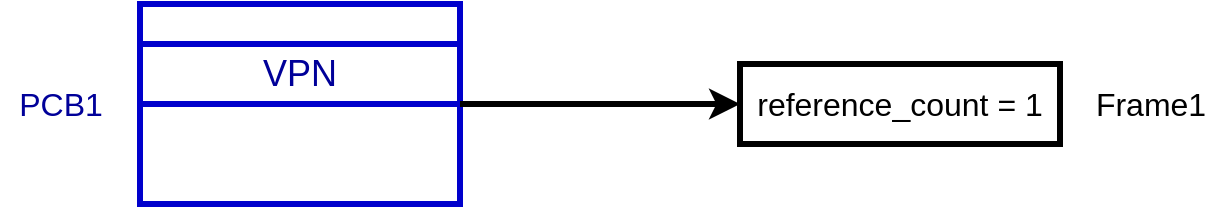 <mxfile>
    <diagram id="hxa_sSl99MM0FHEDy-J5" name="CoW-before">
        <mxGraphModel dx="812" dy="724" grid="1" gridSize="10" guides="1" tooltips="1" connect="1" arrows="1" fold="1" page="1" pageScale="1" pageWidth="827" pageHeight="1169" math="0" shadow="0">
            <root>
                <mxCell id="A_WuFeDLpOZQbWgR5UdR-0"/>
                <mxCell id="A_WuFeDLpOZQbWgR5UdR-1" parent="A_WuFeDLpOZQbWgR5UdR-0"/>
                <mxCell id="P4RkxOShtMUyrI7WZrWY-0" value="&lt;font style=&quot;font-size: 16px&quot;&gt;reference_count = 1&lt;/font&gt;" style="rounded=0;whiteSpace=wrap;html=1;strokeColor=default;strokeWidth=3;" vertex="1" parent="A_WuFeDLpOZQbWgR5UdR-1">
                    <mxGeometry x="400" y="80" width="160" height="40" as="geometry"/>
                </mxCell>
                <mxCell id="P4RkxOShtMUyrI7WZrWY-1" value="" style="group;strokeColor=none;fillColor=none;strokeWidth=3;" vertex="1" connectable="0" parent="A_WuFeDLpOZQbWgR5UdR-1">
                    <mxGeometry x="30" y="50" width="230" height="100" as="geometry"/>
                </mxCell>
                <mxCell id="P4RkxOShtMUyrI7WZrWY-2" value="" style="group;strokeColor=#0000CC;strokeWidth=3;" vertex="1" connectable="0" parent="P4RkxOShtMUyrI7WZrWY-1">
                    <mxGeometry x="70" width="160" height="100" as="geometry"/>
                </mxCell>
                <mxCell id="P4RkxOShtMUyrI7WZrWY-3" value="" style="rounded=0;whiteSpace=wrap;html=1;strokeColor=#0000CC;strokeWidth=3;" vertex="1" parent="P4RkxOShtMUyrI7WZrWY-2">
                    <mxGeometry width="160" height="100" as="geometry"/>
                </mxCell>
                <mxCell id="P4RkxOShtMUyrI7WZrWY-4" value="&lt;font style=&quot;font-size: 18px&quot; color=&quot;#000099&quot;&gt;VPN&lt;/font&gt;" style="rounded=0;whiteSpace=wrap;html=1;strokeColor=#0000CC;strokeWidth=3;" vertex="1" parent="P4RkxOShtMUyrI7WZrWY-2">
                    <mxGeometry y="20" width="160" height="30" as="geometry"/>
                </mxCell>
                <mxCell id="P4RkxOShtMUyrI7WZrWY-5" value="&lt;font color=&quot;#000099&quot;&gt;PCB1&lt;/font&gt;" style="text;html=1;align=center;verticalAlign=middle;resizable=0;points=[];autosize=1;strokeColor=none;fillColor=none;fontSize=16;strokeWidth=3;" vertex="1" parent="P4RkxOShtMUyrI7WZrWY-1">
                    <mxGeometry y="40" width="60" height="20" as="geometry"/>
                </mxCell>
                <mxCell id="P4RkxOShtMUyrI7WZrWY-6" value="" style="endArrow=classic;html=1;fontSize=16;exitX=1;exitY=1;exitDx=0;exitDy=0;entryX=0;entryY=0.5;entryDx=0;entryDy=0;strokeWidth=3;" edge="1" parent="A_WuFeDLpOZQbWgR5UdR-1" source="P4RkxOShtMUyrI7WZrWY-4" target="P4RkxOShtMUyrI7WZrWY-0">
                    <mxGeometry width="50" height="50" relative="1" as="geometry">
                        <mxPoint x="310" y="210" as="sourcePoint"/>
                        <mxPoint x="360" y="160" as="targetPoint"/>
                    </mxGeometry>
                </mxCell>
                <mxCell id="P4RkxOShtMUyrI7WZrWY-7" value="Frame1" style="text;html=1;align=center;verticalAlign=middle;resizable=0;points=[];autosize=1;strokeColor=none;fillColor=none;fontSize=16;strokeWidth=3;" vertex="1" parent="A_WuFeDLpOZQbWgR5UdR-1">
                    <mxGeometry x="570" y="90" width="70" height="20" as="geometry"/>
                </mxCell>
            </root>
        </mxGraphModel>
    </diagram>
    <diagram id="Rp2z2O1JbophbPsTWGs4" name="CoW-fork">
        <mxGraphModel dx="690" dy="615" grid="1" gridSize="10" guides="1" tooltips="1" connect="1" arrows="1" fold="1" page="1" pageScale="1" pageWidth="827" pageHeight="1169" math="0" shadow="0">
            <root>
                <mxCell id="88V2DEHkRObjw6I2kqsk-0"/>
                <mxCell id="88V2DEHkRObjw6I2kqsk-1" parent="88V2DEHkRObjw6I2kqsk-0"/>
                <mxCell id="Ans5W_2tBRrNHOHg6P27-0" value="" style="group;strokeColor=none;fillColor=none;strokeWidth=3;" vertex="1" connectable="0" parent="88V2DEHkRObjw6I2kqsk-1">
                    <mxGeometry x="30" y="210" width="230" height="100" as="geometry"/>
                </mxCell>
                <mxCell id="Ans5W_2tBRrNHOHg6P27-1" value="" style="group;strokeColor=#000099;strokeWidth=3;" vertex="1" connectable="0" parent="Ans5W_2tBRrNHOHg6P27-0">
                    <mxGeometry x="70" width="160" height="100" as="geometry"/>
                </mxCell>
                <mxCell id="Ans5W_2tBRrNHOHg6P27-2" value="" style="rounded=0;whiteSpace=wrap;html=1;strokeColor=#000099;strokeWidth=3;" vertex="1" parent="Ans5W_2tBRrNHOHg6P27-1">
                    <mxGeometry width="160" height="100" as="geometry"/>
                </mxCell>
                <mxCell id="Ans5W_2tBRrNHOHg6P27-3" value="&lt;font style=&quot;font-size: 18px&quot; color=&quot;#000099&quot;&gt;VPN&lt;/font&gt;" style="rounded=0;whiteSpace=wrap;html=1;strokeColor=#000099;strokeWidth=3;" vertex="1" parent="Ans5W_2tBRrNHOHg6P27-1">
                    <mxGeometry y="20" width="160" height="30" as="geometry"/>
                </mxCell>
                <mxCell id="Ans5W_2tBRrNHOHg6P27-4" value="&lt;font color=&quot;#000099&quot;&gt;PCB1&lt;/font&gt;" style="text;html=1;align=center;verticalAlign=middle;resizable=0;points=[];autosize=1;strokeColor=none;fillColor=none;fontSize=16;strokeWidth=3;" vertex="1" parent="Ans5W_2tBRrNHOHg6P27-0">
                    <mxGeometry y="40" width="60" height="20" as="geometry"/>
                </mxCell>
                <mxCell id="Ans5W_2tBRrNHOHg6P27-5" value="" style="group;strokeWidth=3;" vertex="1" connectable="0" parent="88V2DEHkRObjw6I2kqsk-1">
                    <mxGeometry x="30" y="340" width="230" height="100" as="geometry"/>
                </mxCell>
                <mxCell id="Ans5W_2tBRrNHOHg6P27-6" value="" style="rounded=0;whiteSpace=wrap;html=1;strokeColor=#006633;strokeWidth=3;" vertex="1" parent="Ans5W_2tBRrNHOHg6P27-5">
                    <mxGeometry x="70" width="160" height="100" as="geometry"/>
                </mxCell>
                <mxCell id="Ans5W_2tBRrNHOHg6P27-7" value="&lt;font color=&quot;#006633&quot;&gt;PCB2&lt;/font&gt;" style="text;html=1;align=center;verticalAlign=middle;resizable=0;points=[];autosize=1;strokeColor=none;fillColor=none;fontSize=16;strokeWidth=3;" vertex="1" parent="Ans5W_2tBRrNHOHg6P27-5">
                    <mxGeometry y="40" width="60" height="20" as="geometry"/>
                </mxCell>
                <mxCell id="Ans5W_2tBRrNHOHg6P27-8" value="&lt;font style=&quot;font-size: 18px&quot; color=&quot;#006633&quot;&gt;VPN&lt;/font&gt;" style="rounded=0;whiteSpace=wrap;html=1;strokeColor=#006633;strokeWidth=3;" vertex="1" parent="Ans5W_2tBRrNHOHg6P27-5">
                    <mxGeometry x="70" y="20" width="160" height="30" as="geometry"/>
                </mxCell>
                <mxCell id="Ans5W_2tBRrNHOHg6P27-9" value="&lt;font style=&quot;font-size: 16px&quot;&gt;reference_count = 2&lt;/font&gt;" style="rounded=0;whiteSpace=wrap;html=1;strokeColor=#000099;strokeWidth=3;" vertex="1" parent="88V2DEHkRObjw6I2kqsk-1">
                    <mxGeometry x="400" y="300" width="160" height="40" as="geometry"/>
                </mxCell>
                <mxCell id="Ans5W_2tBRrNHOHg6P27-10" value="" style="endArrow=classic;html=1;fontSize=16;exitX=1;exitY=1;exitDx=0;exitDy=0;entryX=0;entryY=0.5;entryDx=0;entryDy=0;strokeWidth=3;" edge="1" parent="88V2DEHkRObjw6I2kqsk-1" source="Ans5W_2tBRrNHOHg6P27-3" target="Ans5W_2tBRrNHOHg6P27-9">
                    <mxGeometry width="50" height="50" relative="1" as="geometry">
                        <mxPoint x="270" y="110" as="sourcePoint"/>
                        <mxPoint x="410" y="110" as="targetPoint"/>
                    </mxGeometry>
                </mxCell>
                <mxCell id="Ans5W_2tBRrNHOHg6P27-11" value="" style="endArrow=classic;html=1;fontSize=16;exitX=1;exitY=0.5;exitDx=0;exitDy=0;entryX=0;entryY=0.75;entryDx=0;entryDy=0;strokeWidth=3;" edge="1" parent="88V2DEHkRObjw6I2kqsk-1" source="Ans5W_2tBRrNHOHg6P27-6" target="Ans5W_2tBRrNHOHg6P27-9">
                    <mxGeometry width="50" height="50" relative="1" as="geometry">
                        <mxPoint x="270" y="270" as="sourcePoint"/>
                        <mxPoint x="410" y="330" as="targetPoint"/>
                    </mxGeometry>
                </mxCell>
                <mxCell id="Ans5W_2tBRrNHOHg6P27-12" value="Frame1" style="text;html=1;align=center;verticalAlign=middle;resizable=0;points=[];autosize=1;strokeColor=none;fillColor=none;fontSize=16;strokeWidth=3;" vertex="1" parent="88V2DEHkRObjw6I2kqsk-1">
                    <mxGeometry x="570" y="310" width="70" height="20" as="geometry"/>
                </mxCell>
                <mxCell id="Ans5W_2tBRrNHOHg6P27-13" value="&lt;font style=&quot;font-size: 16px&quot;&gt;reference_count = 2&lt;/font&gt;" style="rounded=0;whiteSpace=wrap;html=1;strokeColor=default;strokeWidth=3;" vertex="1" parent="88V2DEHkRObjw6I2kqsk-1">
                    <mxGeometry x="400" y="300" width="160" height="40" as="geometry"/>
                </mxCell>
            </root>
        </mxGraphModel>
    </diagram>
    <diagram id="5GdvO4pKYFo9QjEEiqIv" name="CoW-after">
        <mxGraphModel dx="1150" dy="1025" grid="1" gridSize="10" guides="1" tooltips="1" connect="1" arrows="1" fold="1" page="1" pageScale="1" pageWidth="827" pageHeight="1169" math="0" shadow="0">
            <root>
                <mxCell id="iI6DlpHm0xtAlpqIoiOo-0"/>
                <mxCell id="iI6DlpHm0xtAlpqIoiOo-1" parent="iI6DlpHm0xtAlpqIoiOo-0"/>
                <mxCell id="DgFqAxAnET6mvtvOUMZE-60" value="" style="group;strokeColor=none;fillColor=none;strokeWidth=3;" vertex="1" connectable="0" parent="iI6DlpHm0xtAlpqIoiOo-1">
                    <mxGeometry x="30" y="500" width="230" height="100" as="geometry"/>
                </mxCell>
                <mxCell id="DgFqAxAnET6mvtvOUMZE-61" value="" style="group;strokeColor=#000099;strokeWidth=3;" vertex="1" connectable="0" parent="DgFqAxAnET6mvtvOUMZE-60">
                    <mxGeometry x="70" width="160" height="100" as="geometry"/>
                </mxCell>
                <mxCell id="DgFqAxAnET6mvtvOUMZE-62" value="" style="rounded=0;whiteSpace=wrap;html=1;strokeColor=#000099;strokeWidth=3;" vertex="1" parent="DgFqAxAnET6mvtvOUMZE-61">
                    <mxGeometry width="160" height="100" as="geometry"/>
                </mxCell>
                <mxCell id="DgFqAxAnET6mvtvOUMZE-63" value="&lt;font style=&quot;font-size: 18px&quot; color=&quot;#000099&quot;&gt;VPN&lt;/font&gt;" style="rounded=0;whiteSpace=wrap;html=1;strokeColor=#000099;strokeWidth=3;" vertex="1" parent="DgFqAxAnET6mvtvOUMZE-61">
                    <mxGeometry y="20" width="160" height="30" as="geometry"/>
                </mxCell>
                <mxCell id="DgFqAxAnET6mvtvOUMZE-64" value="&lt;font color=&quot;#000099&quot;&gt;PCB1&lt;/font&gt;" style="text;html=1;align=center;verticalAlign=middle;resizable=0;points=[];autosize=1;strokeColor=none;fillColor=none;fontSize=16;strokeWidth=3;" vertex="1" parent="DgFqAxAnET6mvtvOUMZE-60">
                    <mxGeometry y="40" width="60" height="20" as="geometry"/>
                </mxCell>
                <mxCell id="DgFqAxAnET6mvtvOUMZE-65" value="" style="group;strokeWidth=3;" vertex="1" connectable="0" parent="iI6DlpHm0xtAlpqIoiOo-1">
                    <mxGeometry x="30" y="630" width="230" height="100" as="geometry"/>
                </mxCell>
                <mxCell id="DgFqAxAnET6mvtvOUMZE-66" value="" style="rounded=0;whiteSpace=wrap;html=1;strokeColor=#006633;strokeWidth=3;" vertex="1" parent="DgFqAxAnET6mvtvOUMZE-65">
                    <mxGeometry x="70" width="160" height="100" as="geometry"/>
                </mxCell>
                <mxCell id="DgFqAxAnET6mvtvOUMZE-67" value="&lt;font color=&quot;#006633&quot;&gt;PCB2&lt;/font&gt;" style="text;html=1;align=center;verticalAlign=middle;resizable=0;points=[];autosize=1;strokeColor=none;fillColor=none;fontSize=16;strokeWidth=3;" vertex="1" parent="DgFqAxAnET6mvtvOUMZE-65">
                    <mxGeometry y="40" width="60" height="20" as="geometry"/>
                </mxCell>
                <mxCell id="DgFqAxAnET6mvtvOUMZE-68" value="&lt;font style=&quot;font-size: 18px&quot; color=&quot;#006633&quot;&gt;VPN&lt;/font&gt;" style="rounded=0;whiteSpace=wrap;html=1;strokeColor=#006633;strokeWidth=3;" vertex="1" parent="DgFqAxAnET6mvtvOUMZE-65">
                    <mxGeometry x="70" y="20" width="160" height="30" as="geometry"/>
                </mxCell>
                <mxCell id="DgFqAxAnET6mvtvOUMZE-69" value="&lt;font style=&quot;font-size: 16px&quot;&gt;reference_count = 1&lt;/font&gt;" style="rounded=0;whiteSpace=wrap;html=1;strokeColor=#000099;strokeWidth=3;" vertex="1" parent="iI6DlpHm0xtAlpqIoiOo-1">
                    <mxGeometry x="400" y="530" width="160" height="40" as="geometry"/>
                </mxCell>
                <mxCell id="DgFqAxAnET6mvtvOUMZE-70" value="" style="endArrow=classic;html=1;fontSize=16;exitX=1;exitY=1;exitDx=0;exitDy=0;entryX=0;entryY=0.5;entryDx=0;entryDy=0;strokeWidth=3;" edge="1" source="DgFqAxAnET6mvtvOUMZE-63" target="DgFqAxAnET6mvtvOUMZE-69" parent="iI6DlpHm0xtAlpqIoiOo-1">
                    <mxGeometry width="50" height="50" relative="1" as="geometry">
                        <mxPoint x="270" y="400" as="sourcePoint"/>
                        <mxPoint x="410" y="400" as="targetPoint"/>
                    </mxGeometry>
                </mxCell>
                <mxCell id="DgFqAxAnET6mvtvOUMZE-71" value="" style="endArrow=classic;html=1;fontSize=16;exitX=1;exitY=0.5;exitDx=0;exitDy=0;entryX=0;entryY=0.5;entryDx=0;entryDy=0;strokeWidth=3;" edge="1" source="DgFqAxAnET6mvtvOUMZE-66" target="DgFqAxAnET6mvtvOUMZE-74" parent="iI6DlpHm0xtAlpqIoiOo-1">
                    <mxGeometry width="50" height="50" relative="1" as="geometry">
                        <mxPoint x="270" y="560" as="sourcePoint"/>
                        <mxPoint x="410" y="620" as="targetPoint"/>
                    </mxGeometry>
                </mxCell>
                <mxCell id="DgFqAxAnET6mvtvOUMZE-72" value="Frame1" style="text;html=1;align=center;verticalAlign=middle;resizable=0;points=[];autosize=1;strokeColor=none;fillColor=none;fontSize=16;strokeWidth=3;" vertex="1" parent="iI6DlpHm0xtAlpqIoiOo-1">
                    <mxGeometry x="560" y="540" width="70" height="20" as="geometry"/>
                </mxCell>
                <mxCell id="DgFqAxAnET6mvtvOUMZE-73" value="&lt;font style=&quot;font-size: 16px&quot;&gt;reference_count = 1&lt;/font&gt;" style="rounded=0;whiteSpace=wrap;html=1;strokeColor=#000099;strokeWidth=3;" vertex="1" parent="iI6DlpHm0xtAlpqIoiOo-1">
                    <mxGeometry x="400" y="530" width="160" height="40" as="geometry"/>
                </mxCell>
                <mxCell id="DgFqAxAnET6mvtvOUMZE-74" value="&lt;font style=&quot;font-size: 16px&quot;&gt;reference_count = 1&lt;/font&gt;" style="rounded=0;whiteSpace=wrap;html=1;strokeColor=#000099;strokeWidth=3;" vertex="1" parent="iI6DlpHm0xtAlpqIoiOo-1">
                    <mxGeometry x="400" y="660" width="160" height="40" as="geometry"/>
                </mxCell>
                <mxCell id="DgFqAxAnET6mvtvOUMZE-75" value="Frame2" style="text;html=1;align=center;verticalAlign=middle;resizable=0;points=[];autosize=1;strokeColor=none;fillColor=none;fontSize=16;strokeWidth=3;" vertex="1" parent="iI6DlpHm0xtAlpqIoiOo-1">
                    <mxGeometry x="560" y="670" width="70" height="20" as="geometry"/>
                </mxCell>
                <mxCell id="DgFqAxAnET6mvtvOUMZE-76" value="&lt;font style=&quot;font-size: 16px&quot;&gt;reference_count = 1&lt;/font&gt;" style="rounded=0;whiteSpace=wrap;html=1;strokeColor=#000099;strokeWidth=3;" vertex="1" parent="iI6DlpHm0xtAlpqIoiOo-1">
                    <mxGeometry x="400" y="530" width="160" height="40" as="geometry"/>
                </mxCell>
                <mxCell id="DgFqAxAnET6mvtvOUMZE-77" value="&lt;font style=&quot;font-size: 16px&quot;&gt;reference_count = 1&lt;/font&gt;" style="rounded=0;whiteSpace=wrap;html=1;strokeColor=#000099;strokeWidth=3;" vertex="1" parent="iI6DlpHm0xtAlpqIoiOo-1">
                    <mxGeometry x="400" y="660" width="160" height="40" as="geometry"/>
                </mxCell>
                <mxCell id="DgFqAxAnET6mvtvOUMZE-78" value="&lt;font style=&quot;font-size: 16px&quot;&gt;reference_count = 1&lt;/font&gt;" style="rounded=0;whiteSpace=wrap;html=1;strokeColor=default;strokeWidth=3;" vertex="1" parent="iI6DlpHm0xtAlpqIoiOo-1">
                    <mxGeometry x="400" y="530" width="160" height="40" as="geometry"/>
                </mxCell>
                <mxCell id="DgFqAxAnET6mvtvOUMZE-79" value="&lt;font style=&quot;font-size: 16px&quot;&gt;reference_count = 1&lt;/font&gt;" style="rounded=0;whiteSpace=wrap;html=1;strokeColor=default;strokeWidth=3;" vertex="1" parent="iI6DlpHm0xtAlpqIoiOo-1">
                    <mxGeometry x="400" y="660" width="160" height="40" as="geometry"/>
                </mxCell>
            </root>
        </mxGraphModel>
    </diagram>
    <diagram id="oh1pcEern-X16rOJq2qE" name="用户地址空间">
        <mxGraphModel dx="1374" dy="724" grid="1" gridSize="10" guides="1" tooltips="1" connect="1" arrows="1" fold="1" page="1" pageScale="1" pageWidth="827" pageHeight="1169" math="0" shadow="0">
            <root>
                <mxCell id="0"/>
                <mxCell id="1" parent="0"/>
                <mxCell id="2" value="" style="rounded=0;whiteSpace=wrap;html=1;fontFamily=Lucida Console;fontSize=16;fontStyle=1;strokeWidth=2;" parent="1" vertex="1">
                    <mxGeometry x="504" y="96" width="120" height="582" as="geometry"/>
                </mxCell>
                <mxCell id="3" value="Trampoline" style="rounded=0;whiteSpace=wrap;html=1;fontFamily=Lucida Console;fontSize=16;fontStyle=1;strokeWidth=2;" parent="1" vertex="1">
                    <mxGeometry x="504" y="96" width="120" height="60" as="geometry"/>
                </mxCell>
                <mxCell id="4" value="Trap Context" style="rounded=0;whiteSpace=wrap;html=1;fontFamily=Lucida Console;fontSize=16;fontStyle=1;strokeWidth=2;" parent="1" vertex="1">
                    <mxGeometry x="504" y="156" width="120" height="60" as="geometry"/>
                </mxCell>
                <mxCell id="5" value="tid=0" style="text;html=1;align=center;verticalAlign=middle;resizable=0;points=[];autosize=1;strokeColor=none;fillColor=none;fontSize=16;fontFamily=Lucida Console;fontStyle=1;strokeWidth=2;" parent="1" vertex="1">
                    <mxGeometry x="432" y="174" width="72" height="24" as="geometry"/>
                </mxCell>
                <mxCell id="6" value="2&lt;sup&gt;64&lt;/sup&gt;B" style="text;html=1;align=center;verticalAlign=middle;resizable=0;points=[];autosize=1;strokeColor=none;fillColor=none;fontSize=16;fontFamily=Lucida Console;fontStyle=1;strokeWidth=2;" parent="1" vertex="1">
                    <mxGeometry x="618" y="78" width="60" height="36" as="geometry"/>
                </mxCell>
                <mxCell id="7" value="Trap Context" style="rounded=0;whiteSpace=wrap;html=1;fontFamily=Lucida Console;fontSize=16;fontStyle=1;strokeWidth=2;" parent="1" vertex="1">
                    <mxGeometry x="504" y="216" width="120" height="60" as="geometry"/>
                </mxCell>
                <mxCell id="8" value="tid=1" style="text;html=1;align=center;verticalAlign=middle;resizable=0;points=[];autosize=1;strokeColor=none;fillColor=none;fontSize=16;fontFamily=Lucida Console;fontStyle=1;strokeWidth=2;" parent="1" vertex="1">
                    <mxGeometry x="432" y="234" width="72" height="24" as="geometry"/>
                </mxCell>
                <mxCell id="9" value=".&lt;br&gt;.&lt;br&gt;." style="text;html=1;align=center;verticalAlign=middle;resizable=0;points=[];autosize=1;strokeColor=none;fillColor=none;fontSize=16;fontFamily=Lucida Console;fontStyle=1;strokeWidth=2;" parent="1" vertex="1">
                    <mxGeometry x="552" y="276" width="24" height="60" as="geometry"/>
                </mxCell>
                <mxCell id="10" value="2&lt;sup&gt;64&lt;/sup&gt;B-256GB" style="text;html=1;align=center;verticalAlign=middle;resizable=0;points=[];autosize=1;strokeColor=none;fillColor=none;fontSize=16;fontFamily=Lucida Console;fontStyle=1;strokeWidth=2;" parent="1" vertex="1">
                    <mxGeometry x="618" y="660" width="120" height="36" as="geometry"/>
                </mxCell>
                <mxCell id="11" value="&lt;font style=&quot;font-size: 20px&quot;&gt;&lt;b&gt;HIGH 256GB&lt;/b&gt;&lt;/font&gt;" style="text;html=1;align=center;verticalAlign=middle;resizable=0;points=[];autosize=1;strokeColor=none;fillColor=none;" parent="1" vertex="1">
                    <mxGeometry x="499" y="56" width="130" height="20" as="geometry"/>
                </mxCell>
                <mxCell id="12" value="" style="rounded=0;whiteSpace=wrap;html=1;fontFamily=Lucida Console;fontSize=16;fontStyle=1;strokeWidth=2;" parent="1" vertex="1">
                    <mxGeometry x="96" y="96" width="120" height="588" as="geometry"/>
                </mxCell>
                <mxCell id="13" value=".text" style="rounded=0;whiteSpace=wrap;html=1;fontFamily=Lucida Console;fontSize=16;fontStyle=1;strokeWidth=2;" parent="1" vertex="1">
                    <mxGeometry x="96" y="648" width="120" height="36" as="geometry"/>
                </mxCell>
                <mxCell id="14" value=".rodata" style="rounded=0;whiteSpace=wrap;html=1;fontFamily=Lucida Console;fontSize=16;fontStyle=1;strokeWidth=2;" parent="1" vertex="1">
                    <mxGeometry x="96" y="612" width="120" height="36" as="geometry"/>
                </mxCell>
                <mxCell id="15" value=".data" style="rounded=0;whiteSpace=wrap;html=1;fontFamily=Lucida Console;fontSize=16;fontStyle=1;strokeWidth=2;" parent="1" vertex="1">
                    <mxGeometry x="96" y="576" width="120" height="36" as="geometry"/>
                </mxCell>
                <mxCell id="16" value=".bss" style="rounded=0;whiteSpace=wrap;html=1;fontFamily=Lucida Console;fontSize=16;fontStyle=1;strokeWidth=2;" parent="1" vertex="1">
                    <mxGeometry x="96" y="540" width="120" height="36" as="geometry"/>
                </mxCell>
                <mxCell id="17" value="heap" style="rounded=0;whiteSpace=wrap;html=1;fontFamily=Lucida Console;fontSize=16;fontStyle=1;strokeWidth=2;" parent="1" vertex="1">
                    <mxGeometry x="96" y="490" width="120" height="38" as="geometry"/>
                </mxCell>
                <mxCell id="18" value="" style="shape=flexArrow;endArrow=classic;html=1;rounded=0;fontFamily=Lucida Console;fontSize=16;exitX=0.5;exitY=0;exitDx=0;exitDy=0;fontStyle=1;strokeWidth=2;" parent="1" source="17" edge="1">
                    <mxGeometry width="50" height="50" relative="1" as="geometry">
                        <mxPoint x="144" y="422" as="sourcePoint"/>
                        <mxPoint x="156" y="440" as="targetPoint"/>
                    </mxGeometry>
                </mxCell>
                <mxCell id="19" value="mmap area" style="rounded=0;whiteSpace=wrap;html=1;fontFamily=Lucida Console;fontSize=16;fontStyle=1;strokeWidth=2;" parent="1" vertex="1">
                    <mxGeometry x="96" y="392" width="120" height="36" as="geometry"/>
                </mxCell>
                <mxCell id="20" value="" style="shape=flexArrow;endArrow=classic;html=1;rounded=0;fontFamily=Lucida Console;fontSize=16;exitX=0.5;exitY=0;exitDx=0;exitDy=0;fontStyle=1;strokeWidth=2;" parent="1" source="19" edge="1">
                    <mxGeometry width="50" height="50" relative="1" as="geometry">
                        <mxPoint x="155.57" y="380" as="sourcePoint"/>
                        <mxPoint x="156" y="342" as="targetPoint"/>
                    </mxGeometry>
                </mxCell>
                <mxCell id="21" value="stack" style="rounded=0;whiteSpace=wrap;html=1;fontFamily=Lucida Console;fontSize=16;fontStyle=1;strokeWidth=2;" parent="1" vertex="1">
                    <mxGeometry x="96" y="124" width="120" height="48" as="geometry"/>
                </mxCell>
                <mxCell id="22" value="0x8000_0000(2GB)" style="text;html=1;align=center;verticalAlign=middle;resizable=0;points=[];autosize=1;strokeColor=none;fillColor=none;fontSize=16;fontFamily=Lucida Console;fontStyle=1;strokeWidth=2;" parent="1" vertex="1">
                    <mxGeometry x="216" y="414" width="180" height="24" as="geometry"/>
                </mxCell>
                <mxCell id="23" value="0x1_0000_0000(4GB)" style="text;html=1;align=center;verticalAlign=middle;resizable=0;points=[];autosize=1;strokeColor=none;fillColor=none;fontSize=16;fontFamily=Lucida Console;fontStyle=1;strokeWidth=2;" parent="1" vertex="1">
                    <mxGeometry x="216" y="114" width="192" height="24" as="geometry"/>
                </mxCell>
                <mxCell id="24" value="program break" style="text;html=1;align=center;verticalAlign=middle;resizable=0;points=[];autosize=1;strokeColor=none;fillColor=none;fontSize=16;fontFamily=Lucida Console;fontStyle=1;strokeWidth=2;" parent="1" vertex="1">
                    <mxGeometry x="216" y="480" width="144" height="24" as="geometry"/>
                </mxCell>
                <mxCell id="26" value="tid=0" style="text;html=1;align=center;verticalAlign=middle;resizable=0;points=[];autosize=1;strokeColor=none;fillColor=none;fontSize=16;fontFamily=Lucida Console;fontStyle=1;strokeWidth=2;" parent="1" vertex="1">
                    <mxGeometry x="24" y="136" width="72" height="24" as="geometry"/>
                </mxCell>
                <mxCell id="27" value="Guard Page" style="rounded=0;whiteSpace=wrap;html=1;fontFamily=Lucida Console;fontSize=16;fontStyle=1;strokeWidth=2;" parent="1" vertex="1">
                    <mxGeometry x="96" y="172" width="120" height="36" as="geometry"/>
                </mxCell>
                <mxCell id="28" value=".&lt;br&gt;.&lt;br&gt;." style="text;html=1;align=center;verticalAlign=middle;resizable=0;points=[];autosize=1;strokeColor=none;fillColor=none;fontSize=16;fontFamily=Lucida Console;fontStyle=1;strokeWidth=2;" parent="1" vertex="1">
                    <mxGeometry x="144" y="256" width="24" height="60" as="geometry"/>
                </mxCell>
                <mxCell id="29" value="256GB" style="text;html=1;align=center;verticalAlign=middle;resizable=0;points=[];autosize=1;strokeColor=none;fillColor=none;fontSize=16;fontFamily=Lucida Console;fontStyle=1;strokeWidth=2;" parent="1" vertex="1">
                    <mxGeometry x="216" y="84" width="72" height="24" as="geometry"/>
                </mxCell>
                <mxCell id="30" value="0" style="text;html=1;align=center;verticalAlign=middle;resizable=0;points=[];autosize=1;strokeColor=none;fillColor=none;fontSize=16;fontFamily=Lucida Console;fontStyle=1;strokeWidth=2;" parent="1" vertex="1">
                    <mxGeometry x="216" y="672" width="24" height="24" as="geometry"/>
                </mxCell>
                <mxCell id="31" value="&lt;font style=&quot;font-size: 20px&quot;&gt;&lt;b&gt;LOW 256GB&lt;/b&gt;&lt;/font&gt;" style="text;html=1;align=center;verticalAlign=middle;resizable=0;points=[];autosize=1;strokeColor=none;fillColor=none;" parent="1" vertex="1">
                    <mxGeometry x="91" y="56" width="130" height="20" as="geometry"/>
                </mxCell>
                <mxCell id="32" value="stack" style="rounded=0;whiteSpace=wrap;html=1;fontFamily=Lucida Console;fontSize=16;fontStyle=1;strokeWidth=2;" vertex="1" parent="1">
                    <mxGeometry x="96" y="208" width="120" height="48" as="geometry"/>
                </mxCell>
                <mxCell id="33" value="tid=1" style="text;html=1;align=center;verticalAlign=middle;resizable=0;points=[];autosize=1;strokeColor=none;fillColor=none;fontSize=16;fontFamily=Lucida Console;fontStyle=1;strokeWidth=2;" vertex="1" parent="1">
                    <mxGeometry x="25" y="222" width="70" height="20" as="geometry"/>
                </mxCell>
            </root>
        </mxGraphModel>
    </diagram>
    <diagram id="M2olwpSrb_hc5nNm5Ss1" name="内核地址空间">
        <mxGraphModel dx="1168" dy="615" grid="1" gridSize="10" guides="1" tooltips="1" connect="1" arrows="1" fold="1" page="1" pageScale="1" pageWidth="827" pageHeight="1169" math="0" shadow="0">
            <root>
                <mxCell id="23ogJ3nBk2eFPAOjX0tj-0"/>
                <mxCell id="23ogJ3nBk2eFPAOjX0tj-1" parent="23ogJ3nBk2eFPAOjX0tj-0"/>
                <mxCell id="23ogJ3nBk2eFPAOjX0tj-2" value="" style="rounded=0;whiteSpace=wrap;html=1;fontFamily=Lucida Console;fontSize=16;fontStyle=1;strokeWidth=2;" parent="23ogJ3nBk2eFPAOjX0tj-1" vertex="1">
                    <mxGeometry x="523" y="82" width="120" height="582" as="geometry"/>
                </mxCell>
                <mxCell id="23ogJ3nBk2eFPAOjX0tj-3" value="" style="rounded=0;whiteSpace=wrap;html=1;fontFamily=Lucida Console;fontSize=16;fontStyle=1;strokeWidth=2;" parent="23ogJ3nBk2eFPAOjX0tj-1" vertex="1">
                    <mxGeometry x="80" y="82" width="120" height="588" as="geometry"/>
                </mxCell>
                <mxCell id="23ogJ3nBk2eFPAOjX0tj-4" value=".text" style="rounded=0;whiteSpace=wrap;html=1;fontFamily=Lucida Console;fontSize=16;fontStyle=1;strokeWidth=2;" parent="23ogJ3nBk2eFPAOjX0tj-1" vertex="1">
                    <mxGeometry x="80" y="530" width="120" height="48" as="geometry"/>
                </mxCell>
                <mxCell id="23ogJ3nBk2eFPAOjX0tj-5" value=".rodata" style="rounded=0;whiteSpace=wrap;html=1;fontFamily=Lucida Console;fontSize=16;fontStyle=1;strokeWidth=2;" parent="23ogJ3nBk2eFPAOjX0tj-1" vertex="1">
                    <mxGeometry x="80" y="480" width="120" height="50" as="geometry"/>
                </mxCell>
                <mxCell id="23ogJ3nBk2eFPAOjX0tj-6" value=".data" style="rounded=0;whiteSpace=wrap;html=1;fontFamily=Lucida Console;fontSize=16;fontStyle=1;strokeWidth=2;" parent="23ogJ3nBk2eFPAOjX0tj-1" vertex="1">
                    <mxGeometry x="80" y="430" width="120" height="50" as="geometry"/>
                </mxCell>
                <mxCell id="23ogJ3nBk2eFPAOjX0tj-7" value=".bss" style="rounded=0;whiteSpace=wrap;html=1;fontFamily=Lucida Console;fontSize=16;fontStyle=1;strokeWidth=2;" parent="23ogJ3nBk2eFPAOjX0tj-1" vertex="1">
                    <mxGeometry x="80" y="380" width="120" height="50" as="geometry"/>
                </mxCell>
                <mxCell id="23ogJ3nBk2eFPAOjX0tj-8" value="Available&lt;br&gt;Physical&lt;br&gt;Frames" style="rounded=0;whiteSpace=wrap;html=1;fontFamily=Lucida Console;fontSize=16;fontStyle=1;strokeWidth=2;" parent="23ogJ3nBk2eFPAOjX0tj-1" vertex="1">
                    <mxGeometry x="80" y="280" width="120" height="108" as="geometry"/>
                </mxCell>
                <mxCell id="23ogJ3nBk2eFPAOjX0tj-9" value="0" style="text;html=1;align=center;verticalAlign=middle;resizable=0;points=[];autosize=1;strokeColor=none;fillColor=none;fontSize=16;fontFamily=Lucida Console;fontStyle=1;strokeWidth=2;" parent="23ogJ3nBk2eFPAOjX0tj-1" vertex="1">
                    <mxGeometry x="200" y="658" width="24" height="24" as="geometry"/>
                </mxCell>
                <mxCell id="23ogJ3nBk2eFPAOjX0tj-10" value="Trampoline" style="rounded=0;whiteSpace=wrap;html=1;fontFamily=Lucida Console;fontSize=16;fontStyle=1;strokeWidth=2;" parent="23ogJ3nBk2eFPAOjX0tj-1" vertex="1">
                    <mxGeometry x="523" y="82" width="120" height="48" as="geometry"/>
                </mxCell>
                <mxCell id="23ogJ3nBk2eFPAOjX0tj-11" value="Kernel Stack" style="rounded=0;whiteSpace=wrap;html=1;fontFamily=Lucida Console;fontSize=16;fontStyle=1;strokeWidth=2;" parent="23ogJ3nBk2eFPAOjX0tj-1" vertex="1">
                    <mxGeometry x="523" y="130" width="120" height="88" as="geometry"/>
                </mxCell>
                <mxCell id="23ogJ3nBk2eFPAOjX0tj-12" value="kid=0" style="text;html=1;align=center;verticalAlign=middle;resizable=0;points=[];autosize=1;strokeColor=none;fillColor=none;fontSize=16;fontFamily=Lucida Console;fontStyle=1;strokeWidth=2;" parent="23ogJ3nBk2eFPAOjX0tj-1" vertex="1">
                    <mxGeometry x="451" y="164" width="70" height="20" as="geometry"/>
                </mxCell>
                <mxCell id="23ogJ3nBk2eFPAOjX0tj-13" value="2&lt;sup&gt;64&lt;/sup&gt;B" style="text;html=1;align=center;verticalAlign=middle;resizable=0;points=[];autosize=1;strokeColor=none;fillColor=none;fontSize=16;fontFamily=Lucida Console;fontStyle=1;strokeWidth=2;" parent="23ogJ3nBk2eFPAOjX0tj-1" vertex="1">
                    <mxGeometry x="637" y="64" width="60" height="36" as="geometry"/>
                </mxCell>
                <mxCell id="23ogJ3nBk2eFPAOjX0tj-14" value="Guard Page" style="rounded=0;whiteSpace=wrap;html=1;fontFamily=Lucida Console;fontSize=16;fontStyle=1;strokeWidth=2;" parent="23ogJ3nBk2eFPAOjX0tj-1" vertex="1">
                    <mxGeometry x="523" y="218" width="120" height="50" as="geometry"/>
                </mxCell>
                <mxCell id="23ogJ3nBk2eFPAOjX0tj-15" value="kid=1" style="text;html=1;align=center;verticalAlign=middle;resizable=0;points=[];autosize=1;strokeColor=none;fillColor=none;fontSize=16;fontFamily=Lucida Console;fontStyle=1;strokeWidth=2;" parent="23ogJ3nBk2eFPAOjX0tj-1" vertex="1">
                    <mxGeometry x="450" y="302" width="70" height="20" as="geometry"/>
                </mxCell>
                <mxCell id="23ogJ3nBk2eFPAOjX0tj-16" value="2&lt;sup&gt;64&lt;/sup&gt;B-256GB" style="text;html=1;align=center;verticalAlign=middle;resizable=0;points=[];autosize=1;strokeColor=none;fillColor=none;fontSize=16;fontFamily=Lucida Console;fontStyle=1;strokeWidth=2;" parent="23ogJ3nBk2eFPAOjX0tj-1" vertex="1">
                    <mxGeometry x="637" y="646" width="120" height="36" as="geometry"/>
                </mxCell>
                <mxCell id="23ogJ3nBk2eFPAOjX0tj-17" value="&lt;font style=&quot;font-size: 20px&quot;&gt;&lt;b&gt;LOW 256GB&lt;/b&gt;&lt;/font&gt;" style="text;html=1;align=center;verticalAlign=middle;resizable=0;points=[];autosize=1;strokeColor=none;fillColor=none;" parent="23ogJ3nBk2eFPAOjX0tj-1" vertex="1">
                    <mxGeometry x="75" y="42" width="130" height="20" as="geometry"/>
                </mxCell>
                <mxCell id="23ogJ3nBk2eFPAOjX0tj-18" value="&lt;font style=&quot;font-size: 20px&quot;&gt;&lt;b&gt;HIGH 256GB&lt;/b&gt;&lt;/font&gt;" style="text;html=1;align=center;verticalAlign=middle;resizable=0;points=[];autosize=1;strokeColor=none;fillColor=none;" parent="23ogJ3nBk2eFPAOjX0tj-1" vertex="1">
                    <mxGeometry x="518" y="42" width="130" height="20" as="geometry"/>
                </mxCell>
                <mxCell id="23ogJ3nBk2eFPAOjX0tj-19" value="Kernel Stack" style="rounded=0;whiteSpace=wrap;html=1;fontFamily=Lucida Console;fontSize=16;fontStyle=1;strokeWidth=2;" parent="23ogJ3nBk2eFPAOjX0tj-1" vertex="1">
                    <mxGeometry x="523" y="268" width="120" height="88" as="geometry"/>
                </mxCell>
                <mxCell id="23ogJ3nBk2eFPAOjX0tj-20" value="Guard Page" style="rounded=0;whiteSpace=wrap;html=1;fontFamily=Lucida Console;fontSize=16;fontStyle=1;strokeWidth=2;" parent="23ogJ3nBk2eFPAOjX0tj-1" vertex="1">
                    <mxGeometry x="523" y="356" width="120" height="50" as="geometry"/>
                </mxCell>
                <mxCell id="23ogJ3nBk2eFPAOjX0tj-21" value=".&lt;br&gt;.&lt;br&gt;." style="text;html=1;align=center;verticalAlign=middle;resizable=0;points=[];autosize=1;strokeColor=none;fillColor=none;fontSize=16;fontFamily=Lucida Console;fontStyle=1;strokeWidth=2;" parent="23ogJ3nBk2eFPAOjX0tj-1" vertex="1">
                    <mxGeometry x="571" y="406" width="24" height="60" as="geometry"/>
                </mxCell>
                <mxCell id="23ogJ3nBk2eFPAOjX0tj-22" value="256GB" style="text;html=1;align=center;verticalAlign=middle;resizable=0;points=[];autosize=1;strokeColor=none;fillColor=none;fontSize=16;fontFamily=Lucida Console;fontStyle=1;strokeWidth=2;" parent="23ogJ3nBk2eFPAOjX0tj-1" vertex="1">
                    <mxGeometry x="200" y="70" width="72" height="24" as="geometry"/>
                </mxCell>
                <mxCell id="23ogJ3nBk2eFPAOjX0tj-23" value="BASE_ADDRESS" style="text;html=1;align=center;verticalAlign=middle;resizable=0;points=[];autosize=1;strokeColor=none;fillColor=none;fontSize=16;fontFamily=Lucida Console;fontStyle=1;strokeWidth=2;" parent="23ogJ3nBk2eFPAOjX0tj-1" vertex="1">
                    <mxGeometry x="200" y="570" width="140" height="20" as="geometry"/>
                </mxCell>
                <mxCell id="23ogJ3nBk2eFPAOjX0tj-24" value="MEMORY_END" style="text;html=1;align=center;verticalAlign=middle;resizable=0;points=[];autosize=1;strokeColor=none;fillColor=none;fontSize=16;fontFamily=Lucida Console;fontStyle=1;strokeWidth=2;" parent="23ogJ3nBk2eFPAOjX0tj-1" vertex="1">
                    <mxGeometry x="200" y="270" width="120" height="20" as="geometry"/>
                </mxCell>
            </root>
        </mxGraphModel>
    </diagram>
    <diagram id="oQ1Yc03m7R9SyLmIUXa4" name="进程状态">
        <mxGraphModel dx="775" dy="513" grid="1" gridSize="10" guides="1" tooltips="1" connect="1" arrows="1" fold="1" page="1" pageScale="1" pageWidth="827" pageHeight="1169" math="0" shadow="0">
            <root>
                <mxCell id="E35w9EKpAloJ7BxYdKfZ-0"/>
                <mxCell id="E35w9EKpAloJ7BxYdKfZ-1" parent="E35w9EKpAloJ7BxYdKfZ-0"/>
                <mxCell id="E35w9EKpAloJ7BxYdKfZ-2" value="Uninitialized" style="ellipse;whiteSpace=wrap;html=1;fontSize=17;strokeWidth=2;fontStyle=1" vertex="1" parent="E35w9EKpAloJ7BxYdKfZ-1">
                    <mxGeometry x="130" y="40" width="120" height="80" as="geometry"/>
                </mxCell>
                <mxCell id="E35w9EKpAloJ7BxYdKfZ-3" value="Ready" style="ellipse;whiteSpace=wrap;html=1;fontSize=17;strokeWidth=2;fontStyle=1" vertex="1" parent="E35w9EKpAloJ7BxYdKfZ-1">
                    <mxGeometry x="130" y="250" width="120" height="80" as="geometry"/>
                </mxCell>
                <mxCell id="E35w9EKpAloJ7BxYdKfZ-4" value="Running" style="ellipse;whiteSpace=wrap;html=1;fontSize=17;strokeWidth=2;fontStyle=1" vertex="1" parent="E35w9EKpAloJ7BxYdKfZ-1">
                    <mxGeometry x="414" y="250" width="120" height="80" as="geometry"/>
                </mxCell>
                <mxCell id="E35w9EKpAloJ7BxYdKfZ-5" value="Exited" style="ellipse;whiteSpace=wrap;html=1;fontSize=17;strokeWidth=2;fontStyle=1" vertex="1" parent="E35w9EKpAloJ7BxYdKfZ-1">
                    <mxGeometry x="414" y="450" width="120" height="80" as="geometry"/>
                </mxCell>
                <mxCell id="E35w9EKpAloJ7BxYdKfZ-6" value="" style="endArrow=classic;html=1;rounded=0;fontSize=17;exitX=0.5;exitY=1;exitDx=0;exitDy=0;entryX=0.5;entryY=0;entryDx=0;entryDy=0;strokeWidth=2;fontStyle=1" edge="1" parent="E35w9EKpAloJ7BxYdKfZ-1" source="E35w9EKpAloJ7BxYdKfZ-2" target="E35w9EKpAloJ7BxYdKfZ-3">
                    <mxGeometry width="50" height="50" relative="1" as="geometry">
                        <mxPoint x="110" y="220" as="sourcePoint"/>
                        <mxPoint x="160" y="170" as="targetPoint"/>
                    </mxGeometry>
                </mxCell>
                <mxCell id="E35w9EKpAloJ7BxYdKfZ-7" value="init" style="edgeLabel;html=1;align=center;verticalAlign=middle;resizable=0;points=[];fontSize=17;fontStyle=1" vertex="1" connectable="0" parent="E35w9EKpAloJ7BxYdKfZ-6">
                    <mxGeometry x="-0.277" y="-1" relative="1" as="geometry">
                        <mxPoint x="21" y="13" as="offset"/>
                    </mxGeometry>
                </mxCell>
                <mxCell id="E35w9EKpAloJ7BxYdKfZ-8" value="" style="endArrow=classic;html=1;rounded=0;fontSize=17;exitX=0.5;exitY=1;exitDx=0;exitDy=0;entryX=0.5;entryY=0;entryDx=0;entryDy=0;strokeWidth=2;fontStyle=1" edge="1" parent="E35w9EKpAloJ7BxYdKfZ-1" source="E35w9EKpAloJ7BxYdKfZ-4" target="E35w9EKpAloJ7BxYdKfZ-5">
                    <mxGeometry width="50" height="50" relative="1" as="geometry">
                        <mxPoint x="441.574" y="328.284" as="sourcePoint"/>
                        <mxPoint x="266.426" y="328.284" as="targetPoint"/>
                    </mxGeometry>
                </mxCell>
                <mxCell id="E35w9EKpAloJ7BxYdKfZ-9" value="exit" style="edgeLabel;html=1;align=center;verticalAlign=middle;resizable=0;points=[];fontSize=17;fontStyle=1" vertex="1" connectable="0" parent="E35w9EKpAloJ7BxYdKfZ-8">
                    <mxGeometry x="-0.3" y="-5" relative="1" as="geometry">
                        <mxPoint x="31" y="8" as="offset"/>
                    </mxGeometry>
                </mxCell>
                <mxCell id="E35w9EKpAloJ7BxYdKfZ-10" value="" style="curved=1;endArrow=classic;html=1;rounded=0;fontSize=17;strokeWidth=2;exitX=1;exitY=0;exitDx=0;exitDy=0;entryX=0;entryY=0;entryDx=0;entryDy=0;fontStyle=1" edge="1" parent="E35w9EKpAloJ7BxYdKfZ-1" source="E35w9EKpAloJ7BxYdKfZ-3" target="E35w9EKpAloJ7BxYdKfZ-4">
                    <mxGeometry width="50" height="50" relative="1" as="geometry">
                        <mxPoint x="150" y="520" as="sourcePoint"/>
                        <mxPoint x="200" y="470" as="targetPoint"/>
                        <Array as="points">
                            <mxPoint x="320" y="220"/>
                        </Array>
                    </mxGeometry>
                </mxCell>
                <mxCell id="E35w9EKpAloJ7BxYdKfZ-11" value="run" style="edgeLabel;html=1;align=center;verticalAlign=middle;resizable=0;points=[];fontSize=17;fontStyle=1" vertex="1" connectable="0" parent="E35w9EKpAloJ7BxYdKfZ-10">
                    <mxGeometry x="-0.327" y="-23" relative="1" as="geometry">
                        <mxPoint x="19" y="-27" as="offset"/>
                    </mxGeometry>
                </mxCell>
                <mxCell id="E35w9EKpAloJ7BxYdKfZ-12" value="yield" style="curved=1;endArrow=classic;html=1;rounded=0;fontSize=17;strokeWidth=2;entryX=1;entryY=1;entryDx=0;entryDy=0;fontStyle=1;exitX=0.11;exitY=0.85;exitDx=0;exitDy=0;exitPerimeter=0;" edge="1" parent="E35w9EKpAloJ7BxYdKfZ-1" source="E35w9EKpAloJ7BxYdKfZ-4" target="E35w9EKpAloJ7BxYdKfZ-3">
                    <mxGeometry x="-0.062" y="-27" width="50" height="50" relative="1" as="geometry">
                        <mxPoint x="280" y="430" as="sourcePoint"/>
                        <mxPoint x="417.574" y="271.716" as="targetPoint"/>
                        <Array as="points">
                            <mxPoint x="320" y="340"/>
                        </Array>
                        <mxPoint as="offset"/>
                    </mxGeometry>
                </mxCell>
                <mxCell id="b9fjq-GmCMQqLYfpzJNF-0" value="Block" style="ellipse;whiteSpace=wrap;html=1;fontSize=17;strokeWidth=2;fontStyle=1" vertex="1" parent="E35w9EKpAloJ7BxYdKfZ-1">
                    <mxGeometry x="130" y="450" width="120" height="80" as="geometry"/>
                </mxCell>
                <mxCell id="b9fjq-GmCMQqLYfpzJNF-1" value="unblock" style="curved=1;endArrow=classic;html=1;rounded=0;fontSize=17;strokeWidth=2;entryX=0.5;entryY=1;entryDx=0;entryDy=0;fontStyle=1;exitX=0.5;exitY=0;exitDx=0;exitDy=0;" edge="1" parent="E35w9EKpAloJ7BxYdKfZ-1" source="b9fjq-GmCMQqLYfpzJNF-0" target="E35w9EKpAloJ7BxYdKfZ-3">
                    <mxGeometry x="-0.167" y="-40" width="50" height="50" relative="1" as="geometry">
                        <mxPoint x="437.2" y="328.0" as="sourcePoint"/>
                        <mxPoint x="242.426" y="328.284" as="targetPoint"/>
                        <Array as="points"/>
                        <mxPoint as="offset"/>
                    </mxGeometry>
                </mxCell>
                <mxCell id="b9fjq-GmCMQqLYfpzJNF-2" value="wait" style="curved=1;endArrow=classic;html=1;rounded=0;fontSize=17;strokeWidth=2;entryX=1;entryY=0.5;entryDx=0;entryDy=0;fontStyle=1;exitX=0.231;exitY=0.971;exitDx=0;exitDy=0;exitPerimeter=0;" edge="1" parent="E35w9EKpAloJ7BxYdKfZ-1" target="b9fjq-GmCMQqLYfpzJNF-0">
                    <mxGeometry x="0.266" y="-38" width="50" height="50" relative="1" as="geometry">
                        <mxPoint x="451.72" y="337.68" as="sourcePoint"/>
                        <mxPoint x="257" y="485.04" as="targetPoint"/>
                        <Array as="points">
                            <mxPoint x="400" y="450"/>
                        </Array>
                        <mxPoint as="offset"/>
                    </mxGeometry>
                </mxCell>
            </root>
        </mxGraphModel>
    </diagram>
</mxfile>
